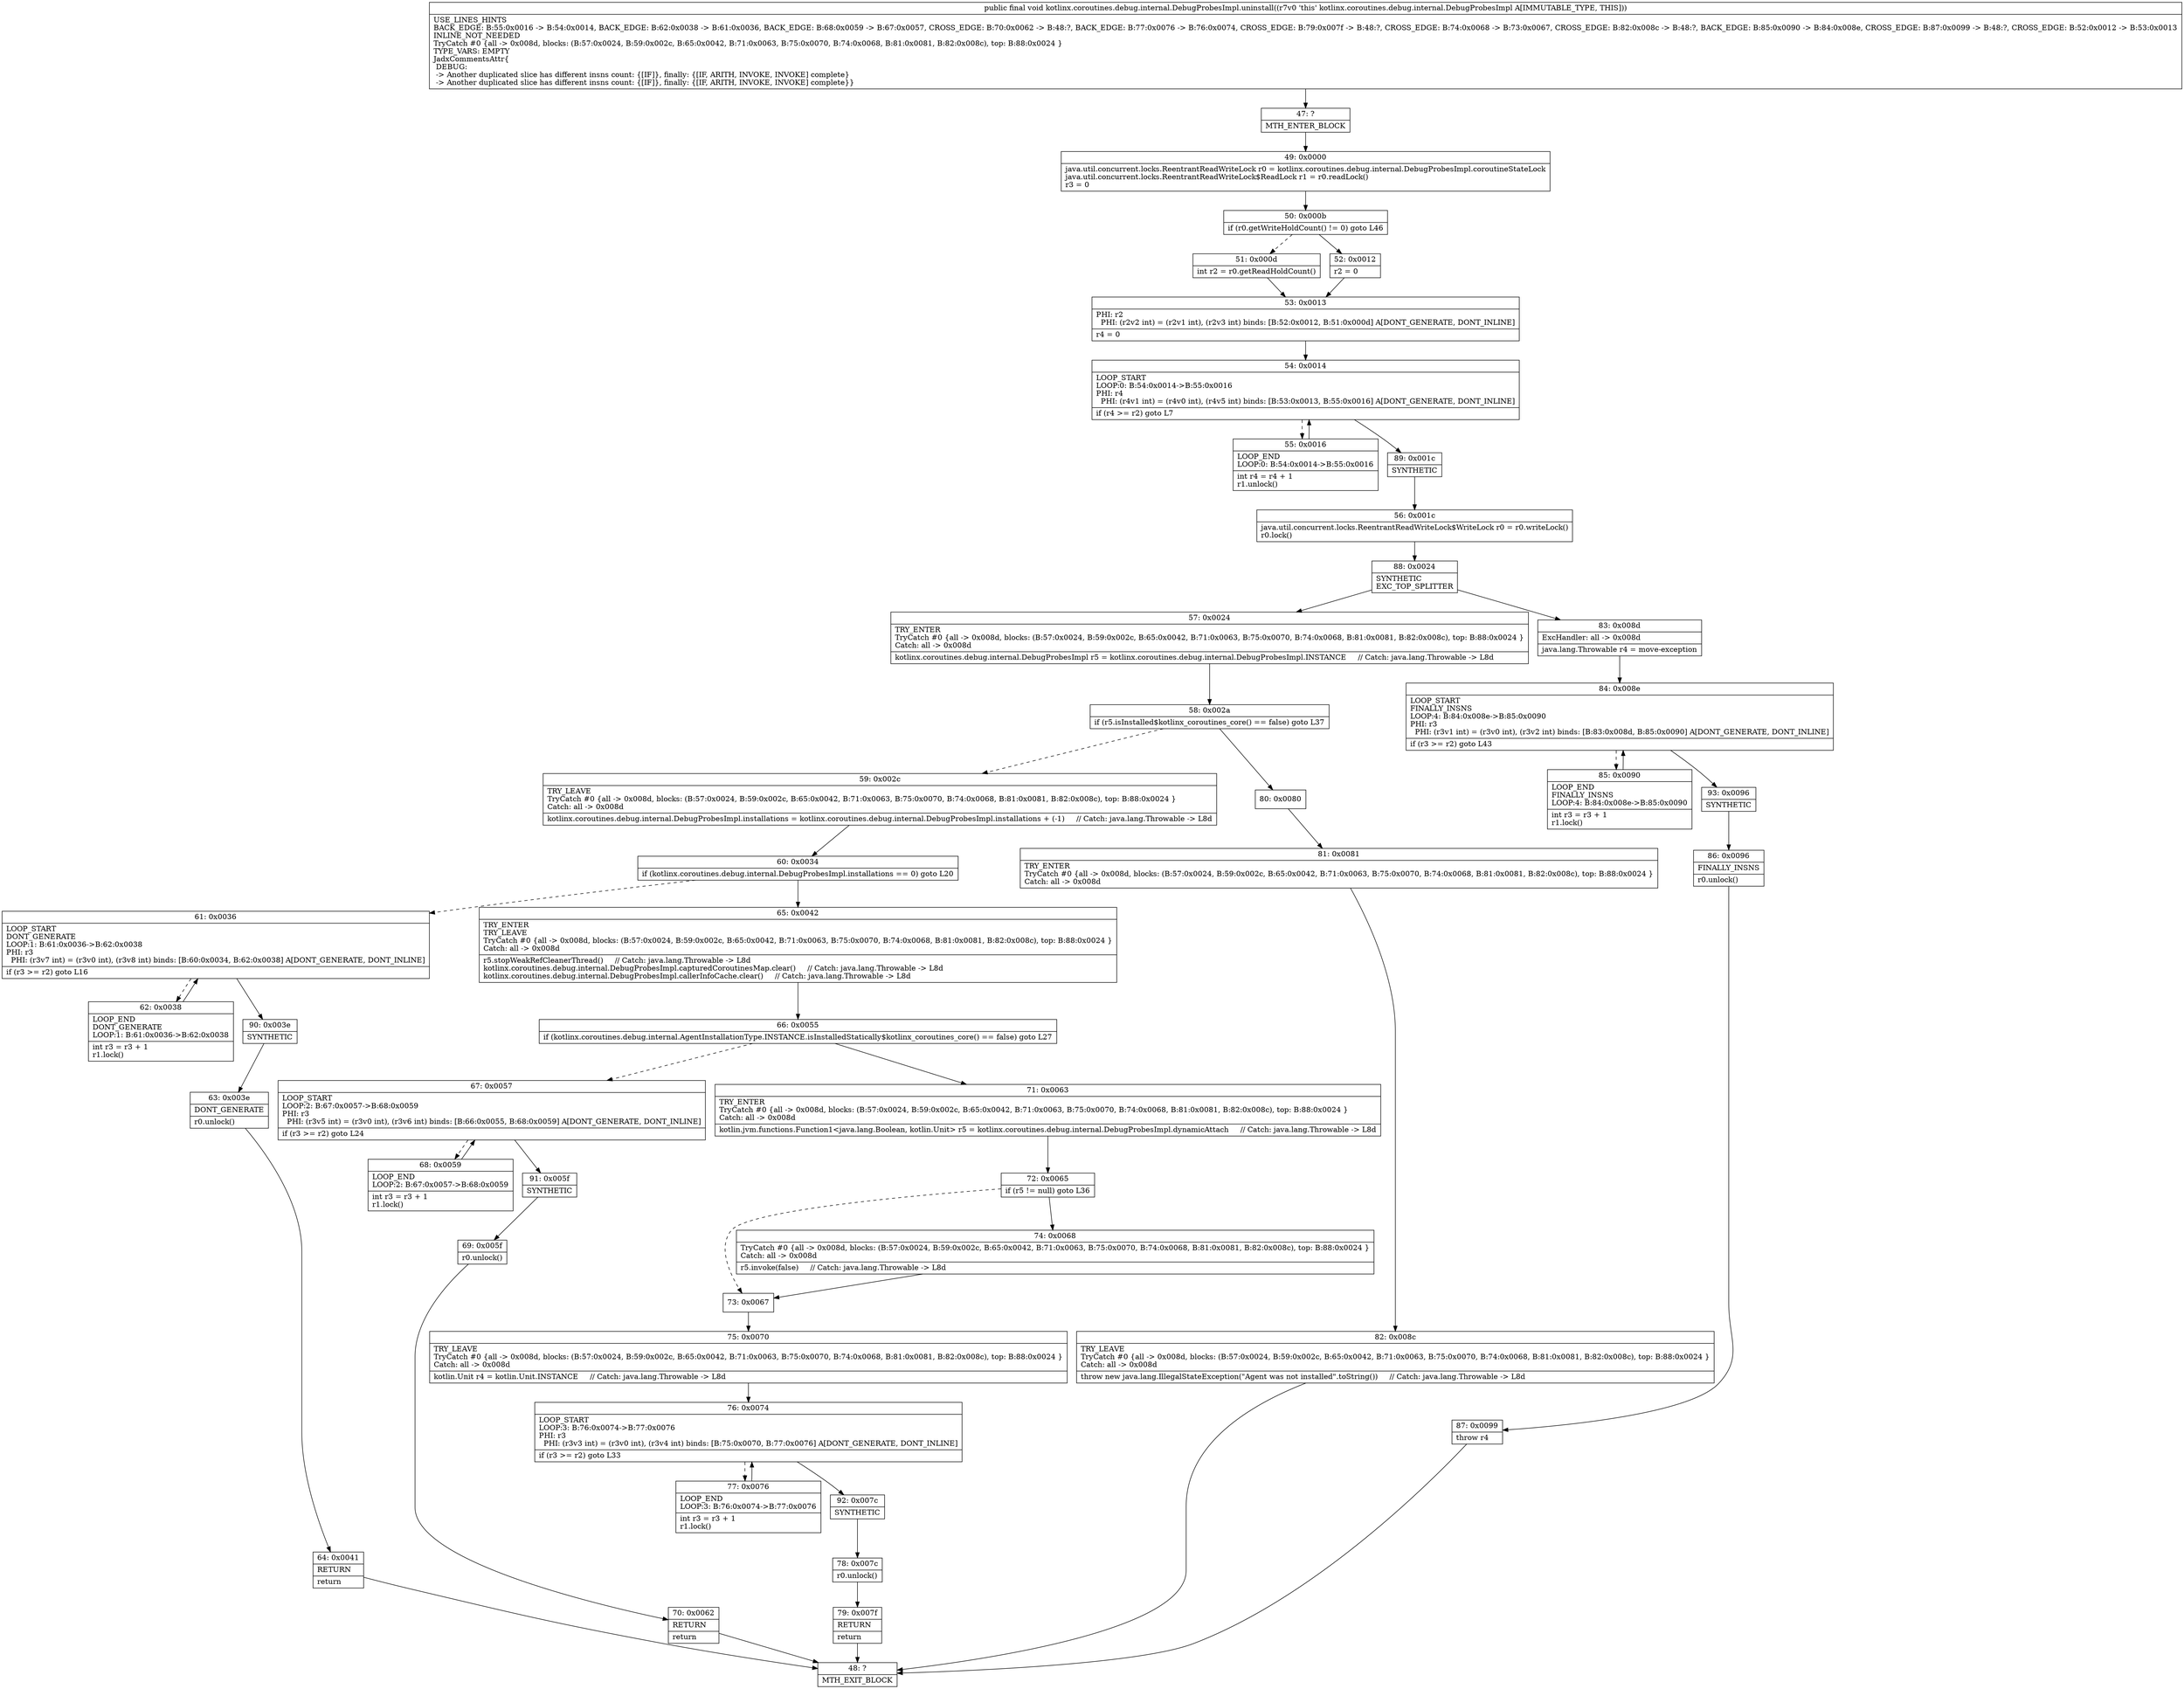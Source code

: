 digraph "CFG forkotlinx.coroutines.debug.internal.DebugProbesImpl.uninstall()V" {
Node_47 [shape=record,label="{47\:\ ?|MTH_ENTER_BLOCK\l}"];
Node_49 [shape=record,label="{49\:\ 0x0000|java.util.concurrent.locks.ReentrantReadWriteLock r0 = kotlinx.coroutines.debug.internal.DebugProbesImpl.coroutineStateLock\ljava.util.concurrent.locks.ReentrantReadWriteLock$ReadLock r1 = r0.readLock()\lr3 = 0\l}"];
Node_50 [shape=record,label="{50\:\ 0x000b|if (r0.getWriteHoldCount() != 0) goto L46\l}"];
Node_51 [shape=record,label="{51\:\ 0x000d|int r2 = r0.getReadHoldCount()\l}"];
Node_53 [shape=record,label="{53\:\ 0x0013|PHI: r2 \l  PHI: (r2v2 int) = (r2v1 int), (r2v3 int) binds: [B:52:0x0012, B:51:0x000d] A[DONT_GENERATE, DONT_INLINE]\l|r4 = 0\l}"];
Node_54 [shape=record,label="{54\:\ 0x0014|LOOP_START\lLOOP:0: B:54:0x0014\-\>B:55:0x0016\lPHI: r4 \l  PHI: (r4v1 int) = (r4v0 int), (r4v5 int) binds: [B:53:0x0013, B:55:0x0016] A[DONT_GENERATE, DONT_INLINE]\l|if (r4 \>= r2) goto L7\l}"];
Node_55 [shape=record,label="{55\:\ 0x0016|LOOP_END\lLOOP:0: B:54:0x0014\-\>B:55:0x0016\l|int r4 = r4 + 1\lr1.unlock()\l}"];
Node_89 [shape=record,label="{89\:\ 0x001c|SYNTHETIC\l}"];
Node_56 [shape=record,label="{56\:\ 0x001c|java.util.concurrent.locks.ReentrantReadWriteLock$WriteLock r0 = r0.writeLock()\lr0.lock()\l}"];
Node_88 [shape=record,label="{88\:\ 0x0024|SYNTHETIC\lEXC_TOP_SPLITTER\l}"];
Node_57 [shape=record,label="{57\:\ 0x0024|TRY_ENTER\lTryCatch #0 \{all \-\> 0x008d, blocks: (B:57:0x0024, B:59:0x002c, B:65:0x0042, B:71:0x0063, B:75:0x0070, B:74:0x0068, B:81:0x0081, B:82:0x008c), top: B:88:0x0024 \}\lCatch: all \-\> 0x008d\l|kotlinx.coroutines.debug.internal.DebugProbesImpl r5 = kotlinx.coroutines.debug.internal.DebugProbesImpl.INSTANCE     \/\/ Catch: java.lang.Throwable \-\> L8d\l}"];
Node_58 [shape=record,label="{58\:\ 0x002a|if (r5.isInstalled$kotlinx_coroutines_core() == false) goto L37\l}"];
Node_59 [shape=record,label="{59\:\ 0x002c|TRY_LEAVE\lTryCatch #0 \{all \-\> 0x008d, blocks: (B:57:0x0024, B:59:0x002c, B:65:0x0042, B:71:0x0063, B:75:0x0070, B:74:0x0068, B:81:0x0081, B:82:0x008c), top: B:88:0x0024 \}\lCatch: all \-\> 0x008d\l|kotlinx.coroutines.debug.internal.DebugProbesImpl.installations = kotlinx.coroutines.debug.internal.DebugProbesImpl.installations + (\-1)     \/\/ Catch: java.lang.Throwable \-\> L8d\l}"];
Node_60 [shape=record,label="{60\:\ 0x0034|if (kotlinx.coroutines.debug.internal.DebugProbesImpl.installations == 0) goto L20\l}"];
Node_61 [shape=record,label="{61\:\ 0x0036|LOOP_START\lDONT_GENERATE\lLOOP:1: B:61:0x0036\-\>B:62:0x0038\lPHI: r3 \l  PHI: (r3v7 int) = (r3v0 int), (r3v8 int) binds: [B:60:0x0034, B:62:0x0038] A[DONT_GENERATE, DONT_INLINE]\l|if (r3 \>= r2) goto L16\l}"];
Node_62 [shape=record,label="{62\:\ 0x0038|LOOP_END\lDONT_GENERATE\lLOOP:1: B:61:0x0036\-\>B:62:0x0038\l|int r3 = r3 + 1\lr1.lock()\l}"];
Node_90 [shape=record,label="{90\:\ 0x003e|SYNTHETIC\l}"];
Node_63 [shape=record,label="{63\:\ 0x003e|DONT_GENERATE\l|r0.unlock()\l}"];
Node_64 [shape=record,label="{64\:\ 0x0041|RETURN\l|return\l}"];
Node_48 [shape=record,label="{48\:\ ?|MTH_EXIT_BLOCK\l}"];
Node_65 [shape=record,label="{65\:\ 0x0042|TRY_ENTER\lTRY_LEAVE\lTryCatch #0 \{all \-\> 0x008d, blocks: (B:57:0x0024, B:59:0x002c, B:65:0x0042, B:71:0x0063, B:75:0x0070, B:74:0x0068, B:81:0x0081, B:82:0x008c), top: B:88:0x0024 \}\lCatch: all \-\> 0x008d\l|r5.stopWeakRefCleanerThread()     \/\/ Catch: java.lang.Throwable \-\> L8d\lkotlinx.coroutines.debug.internal.DebugProbesImpl.capturedCoroutinesMap.clear()     \/\/ Catch: java.lang.Throwable \-\> L8d\lkotlinx.coroutines.debug.internal.DebugProbesImpl.callerInfoCache.clear()     \/\/ Catch: java.lang.Throwable \-\> L8d\l}"];
Node_66 [shape=record,label="{66\:\ 0x0055|if (kotlinx.coroutines.debug.internal.AgentInstallationType.INSTANCE.isInstalledStatically$kotlinx_coroutines_core() == false) goto L27\l}"];
Node_67 [shape=record,label="{67\:\ 0x0057|LOOP_START\lLOOP:2: B:67:0x0057\-\>B:68:0x0059\lPHI: r3 \l  PHI: (r3v5 int) = (r3v0 int), (r3v6 int) binds: [B:66:0x0055, B:68:0x0059] A[DONT_GENERATE, DONT_INLINE]\l|if (r3 \>= r2) goto L24\l}"];
Node_68 [shape=record,label="{68\:\ 0x0059|LOOP_END\lLOOP:2: B:67:0x0057\-\>B:68:0x0059\l|int r3 = r3 + 1\lr1.lock()\l}"];
Node_91 [shape=record,label="{91\:\ 0x005f|SYNTHETIC\l}"];
Node_69 [shape=record,label="{69\:\ 0x005f|r0.unlock()\l}"];
Node_70 [shape=record,label="{70\:\ 0x0062|RETURN\l|return\l}"];
Node_71 [shape=record,label="{71\:\ 0x0063|TRY_ENTER\lTryCatch #0 \{all \-\> 0x008d, blocks: (B:57:0x0024, B:59:0x002c, B:65:0x0042, B:71:0x0063, B:75:0x0070, B:74:0x0068, B:81:0x0081, B:82:0x008c), top: B:88:0x0024 \}\lCatch: all \-\> 0x008d\l|kotlin.jvm.functions.Function1\<java.lang.Boolean, kotlin.Unit\> r5 = kotlinx.coroutines.debug.internal.DebugProbesImpl.dynamicAttach     \/\/ Catch: java.lang.Throwable \-\> L8d\l}"];
Node_72 [shape=record,label="{72\:\ 0x0065|if (r5 != null) goto L36\l}"];
Node_73 [shape=record,label="{73\:\ 0x0067}"];
Node_75 [shape=record,label="{75\:\ 0x0070|TRY_LEAVE\lTryCatch #0 \{all \-\> 0x008d, blocks: (B:57:0x0024, B:59:0x002c, B:65:0x0042, B:71:0x0063, B:75:0x0070, B:74:0x0068, B:81:0x0081, B:82:0x008c), top: B:88:0x0024 \}\lCatch: all \-\> 0x008d\l|kotlin.Unit r4 = kotlin.Unit.INSTANCE     \/\/ Catch: java.lang.Throwable \-\> L8d\l}"];
Node_76 [shape=record,label="{76\:\ 0x0074|LOOP_START\lLOOP:3: B:76:0x0074\-\>B:77:0x0076\lPHI: r3 \l  PHI: (r3v3 int) = (r3v0 int), (r3v4 int) binds: [B:75:0x0070, B:77:0x0076] A[DONT_GENERATE, DONT_INLINE]\l|if (r3 \>= r2) goto L33\l}"];
Node_77 [shape=record,label="{77\:\ 0x0076|LOOP_END\lLOOP:3: B:76:0x0074\-\>B:77:0x0076\l|int r3 = r3 + 1\lr1.lock()\l}"];
Node_92 [shape=record,label="{92\:\ 0x007c|SYNTHETIC\l}"];
Node_78 [shape=record,label="{78\:\ 0x007c|r0.unlock()\l}"];
Node_79 [shape=record,label="{79\:\ 0x007f|RETURN\l|return\l}"];
Node_74 [shape=record,label="{74\:\ 0x0068|TryCatch #0 \{all \-\> 0x008d, blocks: (B:57:0x0024, B:59:0x002c, B:65:0x0042, B:71:0x0063, B:75:0x0070, B:74:0x0068, B:81:0x0081, B:82:0x008c), top: B:88:0x0024 \}\lCatch: all \-\> 0x008d\l|r5.invoke(false)     \/\/ Catch: java.lang.Throwable \-\> L8d\l}"];
Node_80 [shape=record,label="{80\:\ 0x0080}"];
Node_81 [shape=record,label="{81\:\ 0x0081|TRY_ENTER\lTryCatch #0 \{all \-\> 0x008d, blocks: (B:57:0x0024, B:59:0x002c, B:65:0x0042, B:71:0x0063, B:75:0x0070, B:74:0x0068, B:81:0x0081, B:82:0x008c), top: B:88:0x0024 \}\lCatch: all \-\> 0x008d\l}"];
Node_82 [shape=record,label="{82\:\ 0x008c|TRY_LEAVE\lTryCatch #0 \{all \-\> 0x008d, blocks: (B:57:0x0024, B:59:0x002c, B:65:0x0042, B:71:0x0063, B:75:0x0070, B:74:0x0068, B:81:0x0081, B:82:0x008c), top: B:88:0x0024 \}\lCatch: all \-\> 0x008d\l|throw new java.lang.IllegalStateException(\"Agent was not installed\".toString())     \/\/ Catch: java.lang.Throwable \-\> L8d\l}"];
Node_83 [shape=record,label="{83\:\ 0x008d|ExcHandler: all \-\> 0x008d\l|java.lang.Throwable r4 = move\-exception\l}"];
Node_84 [shape=record,label="{84\:\ 0x008e|LOOP_START\lFINALLY_INSNS\lLOOP:4: B:84:0x008e\-\>B:85:0x0090\lPHI: r3 \l  PHI: (r3v1 int) = (r3v0 int), (r3v2 int) binds: [B:83:0x008d, B:85:0x0090] A[DONT_GENERATE, DONT_INLINE]\l|if (r3 \>= r2) goto L43\l}"];
Node_85 [shape=record,label="{85\:\ 0x0090|LOOP_END\lFINALLY_INSNS\lLOOP:4: B:84:0x008e\-\>B:85:0x0090\l|int r3 = r3 + 1\lr1.lock()\l}"];
Node_93 [shape=record,label="{93\:\ 0x0096|SYNTHETIC\l}"];
Node_86 [shape=record,label="{86\:\ 0x0096|FINALLY_INSNS\l|r0.unlock()\l}"];
Node_87 [shape=record,label="{87\:\ 0x0099|throw r4\l}"];
Node_52 [shape=record,label="{52\:\ 0x0012|r2 = 0\l}"];
MethodNode[shape=record,label="{public final void kotlinx.coroutines.debug.internal.DebugProbesImpl.uninstall((r7v0 'this' kotlinx.coroutines.debug.internal.DebugProbesImpl A[IMMUTABLE_TYPE, THIS]))  | USE_LINES_HINTS\lBACK_EDGE: B:55:0x0016 \-\> B:54:0x0014, BACK_EDGE: B:62:0x0038 \-\> B:61:0x0036, BACK_EDGE: B:68:0x0059 \-\> B:67:0x0057, CROSS_EDGE: B:70:0x0062 \-\> B:48:?, BACK_EDGE: B:77:0x0076 \-\> B:76:0x0074, CROSS_EDGE: B:79:0x007f \-\> B:48:?, CROSS_EDGE: B:74:0x0068 \-\> B:73:0x0067, CROSS_EDGE: B:82:0x008c \-\> B:48:?, BACK_EDGE: B:85:0x0090 \-\> B:84:0x008e, CROSS_EDGE: B:87:0x0099 \-\> B:48:?, CROSS_EDGE: B:52:0x0012 \-\> B:53:0x0013\lINLINE_NOT_NEEDED\lTryCatch #0 \{all \-\> 0x008d, blocks: (B:57:0x0024, B:59:0x002c, B:65:0x0042, B:71:0x0063, B:75:0x0070, B:74:0x0068, B:81:0x0081, B:82:0x008c), top: B:88:0x0024 \}\lTYPE_VARS: EMPTY\lJadxCommentsAttr\{\l DEBUG: \l \-\> Another duplicated slice has different insns count: \{[IF]\}, finally: \{[IF, ARITH, INVOKE, INVOKE] complete\}\l \-\> Another duplicated slice has different insns count: \{[IF]\}, finally: \{[IF, ARITH, INVOKE, INVOKE] complete\}\}\l}"];
MethodNode -> Node_47;Node_47 -> Node_49;
Node_49 -> Node_50;
Node_50 -> Node_51[style=dashed];
Node_50 -> Node_52;
Node_51 -> Node_53;
Node_53 -> Node_54;
Node_54 -> Node_55[style=dashed];
Node_54 -> Node_89;
Node_55 -> Node_54;
Node_89 -> Node_56;
Node_56 -> Node_88;
Node_88 -> Node_57;
Node_88 -> Node_83;
Node_57 -> Node_58;
Node_58 -> Node_59[style=dashed];
Node_58 -> Node_80;
Node_59 -> Node_60;
Node_60 -> Node_61[style=dashed];
Node_60 -> Node_65;
Node_61 -> Node_62[style=dashed];
Node_61 -> Node_90;
Node_62 -> Node_61;
Node_90 -> Node_63;
Node_63 -> Node_64;
Node_64 -> Node_48;
Node_65 -> Node_66;
Node_66 -> Node_67[style=dashed];
Node_66 -> Node_71;
Node_67 -> Node_68[style=dashed];
Node_67 -> Node_91;
Node_68 -> Node_67;
Node_91 -> Node_69;
Node_69 -> Node_70;
Node_70 -> Node_48;
Node_71 -> Node_72;
Node_72 -> Node_73[style=dashed];
Node_72 -> Node_74;
Node_73 -> Node_75;
Node_75 -> Node_76;
Node_76 -> Node_77[style=dashed];
Node_76 -> Node_92;
Node_77 -> Node_76;
Node_92 -> Node_78;
Node_78 -> Node_79;
Node_79 -> Node_48;
Node_74 -> Node_73;
Node_80 -> Node_81;
Node_81 -> Node_82;
Node_82 -> Node_48;
Node_83 -> Node_84;
Node_84 -> Node_85[style=dashed];
Node_84 -> Node_93;
Node_85 -> Node_84;
Node_93 -> Node_86;
Node_86 -> Node_87;
Node_87 -> Node_48;
Node_52 -> Node_53;
}

